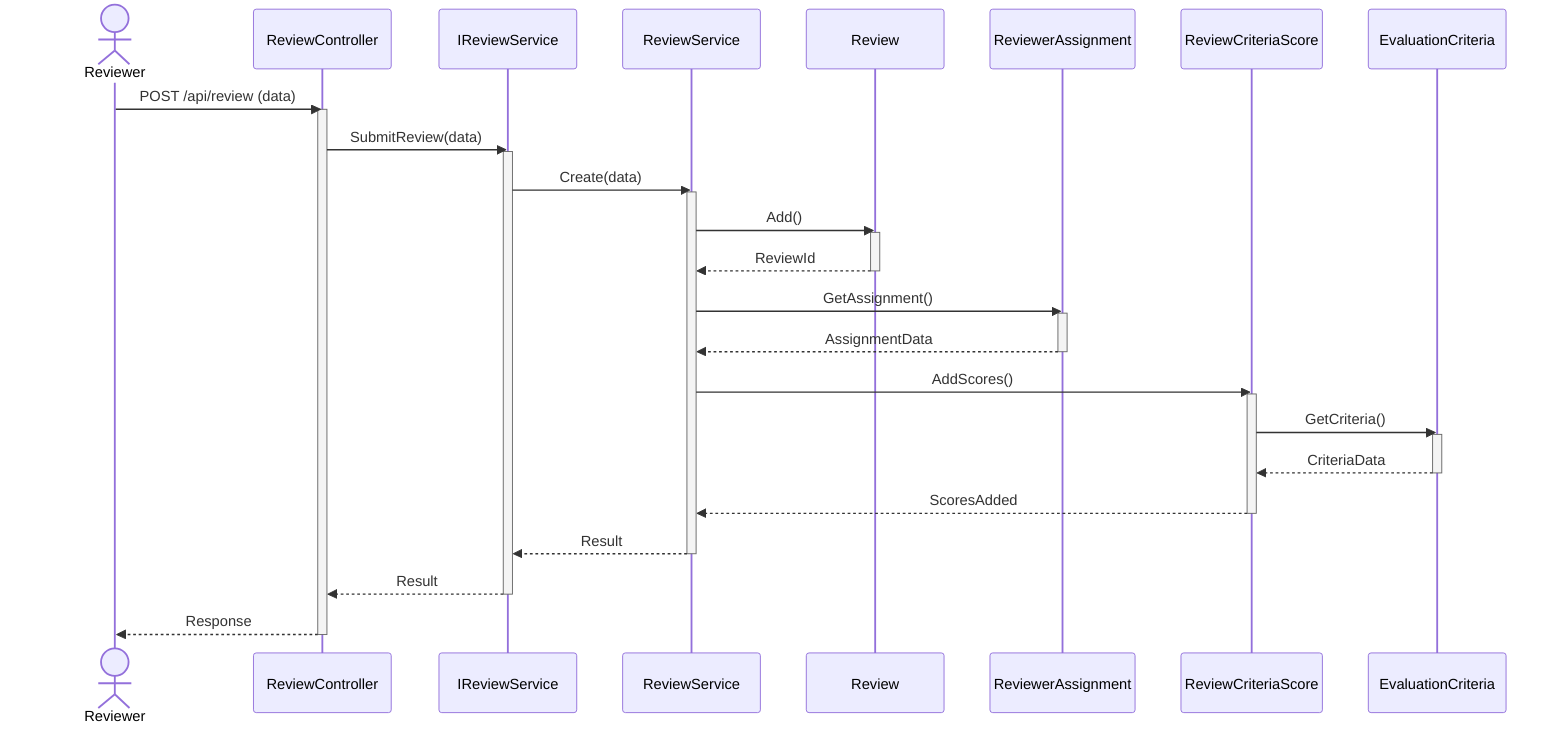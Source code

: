 sequenceDiagram
    actor Reviewer
    participant ReviewController
    participant IReviewService
    participant ReviewService
    participant Review
    participant ReviewerAssignment
    participant ReviewCriteriaScore
    participant EvaluationCriteria

    Reviewer->>ReviewController: POST /api/review (data)
    activate ReviewController
    ReviewController->>IReviewService: SubmitReview(data)
    activate IReviewService
    IReviewService->>ReviewService: Create(data)
    activate ReviewService
    ReviewService->>Review: Add()
    activate Review
    Review-->>ReviewService: ReviewId
    deactivate Review
    ReviewService->>ReviewerAssignment: GetAssignment()
    activate ReviewerAssignment
    ReviewerAssignment-->>ReviewService: AssignmentData
    deactivate ReviewerAssignment
    ReviewService->>ReviewCriteriaScore: AddScores()
    activate ReviewCriteriaScore
    ReviewCriteriaScore->>EvaluationCriteria: GetCriteria()
    activate EvaluationCriteria
    EvaluationCriteria-->>ReviewCriteriaScore: CriteriaData
    deactivate EvaluationCriteria
    ReviewCriteriaScore-->>ReviewService: ScoresAdded
    deactivate ReviewCriteriaScore
    ReviewService-->>IReviewService: Result
    deactivate ReviewService
    IReviewService-->>ReviewController: Result
    deactivate IReviewService
    ReviewController-->>Reviewer: Response
    deactivate ReviewController